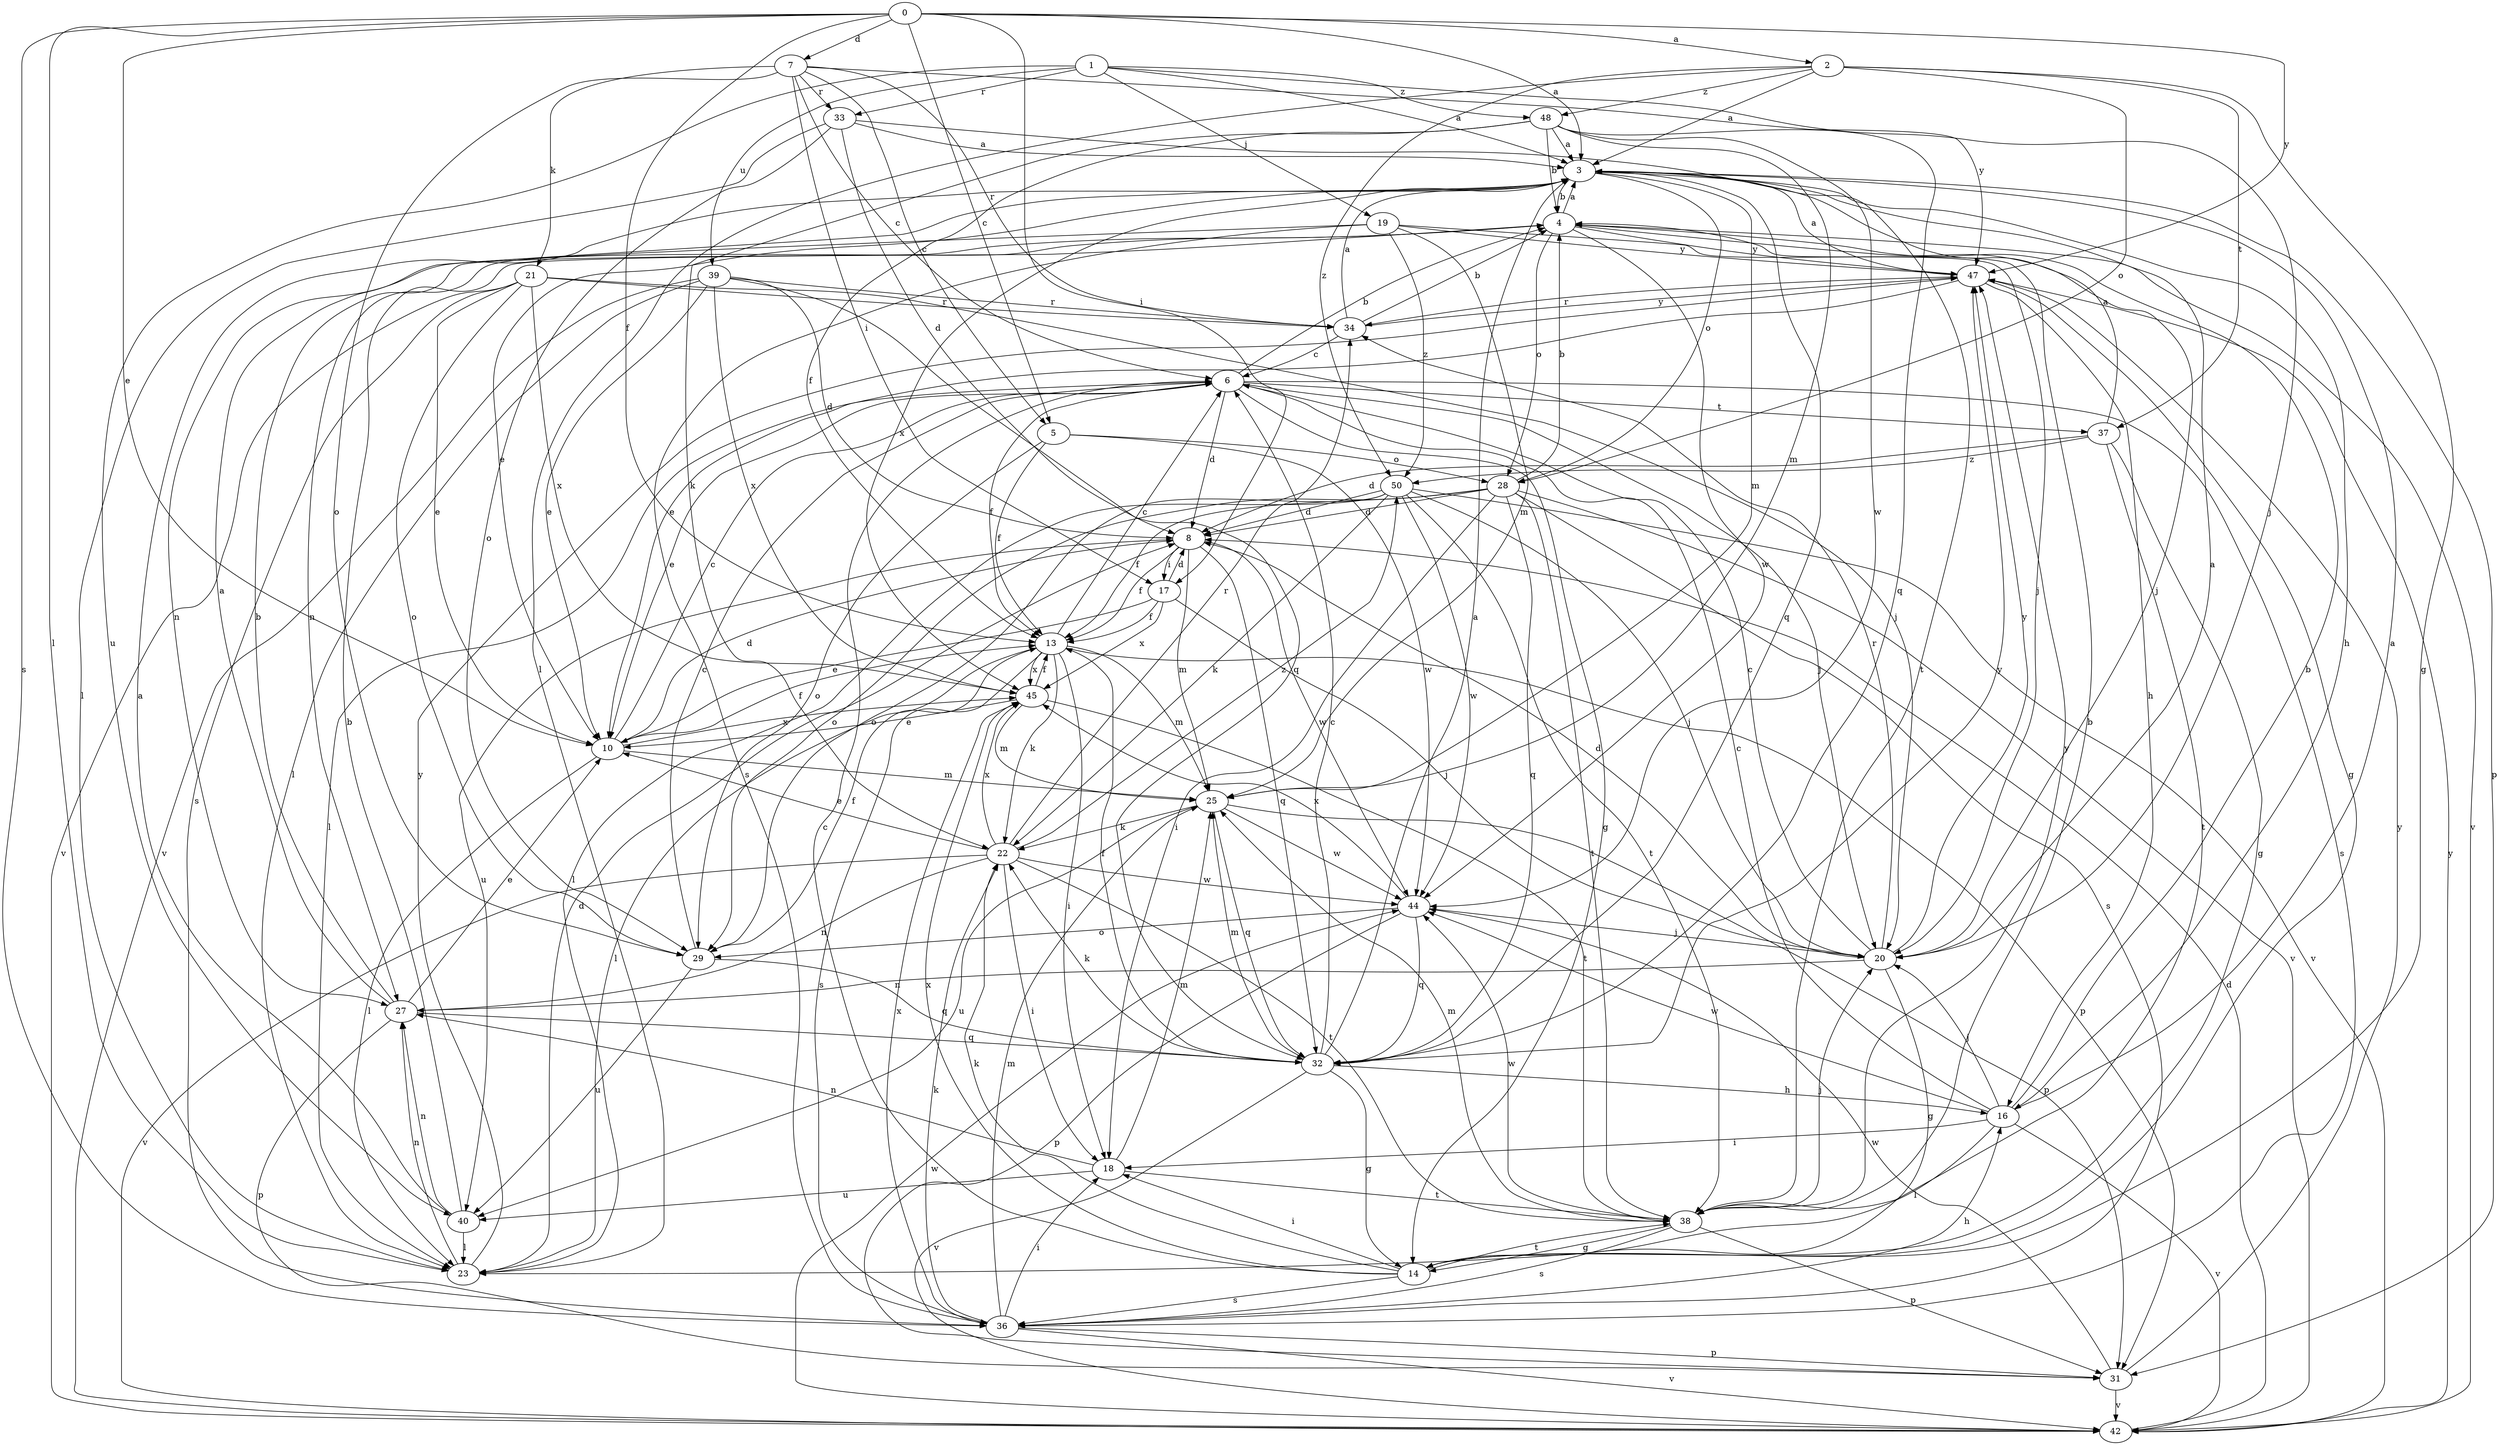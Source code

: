 strict digraph  {
0;
1;
2;
3;
4;
5;
6;
7;
8;
10;
13;
14;
16;
17;
18;
19;
20;
21;
22;
23;
25;
27;
28;
29;
31;
32;
33;
34;
36;
37;
38;
39;
40;
42;
44;
45;
47;
48;
50;
0 -> 2  [label=a];
0 -> 3  [label=a];
0 -> 5  [label=c];
0 -> 7  [label=d];
0 -> 10  [label=e];
0 -> 13  [label=f];
0 -> 17  [label=i];
0 -> 23  [label=l];
0 -> 36  [label=s];
0 -> 47  [label=y];
1 -> 3  [label=a];
1 -> 19  [label=j];
1 -> 20  [label=j];
1 -> 33  [label=r];
1 -> 39  [label=u];
1 -> 40  [label=u];
1 -> 48  [label=z];
2 -> 3  [label=a];
2 -> 14  [label=g];
2 -> 23  [label=l];
2 -> 28  [label=o];
2 -> 37  [label=t];
2 -> 48  [label=z];
2 -> 50  [label=z];
3 -> 4  [label=b];
3 -> 10  [label=e];
3 -> 16  [label=h];
3 -> 25  [label=m];
3 -> 28  [label=o];
3 -> 31  [label=p];
3 -> 32  [label=q];
3 -> 45  [label=x];
4 -> 3  [label=a];
4 -> 20  [label=j];
4 -> 27  [label=n];
4 -> 28  [label=o];
4 -> 42  [label=v];
4 -> 44  [label=w];
4 -> 47  [label=y];
5 -> 13  [label=f];
5 -> 28  [label=o];
5 -> 29  [label=o];
5 -> 44  [label=w];
6 -> 4  [label=b];
6 -> 8  [label=d];
6 -> 10  [label=e];
6 -> 13  [label=f];
6 -> 14  [label=g];
6 -> 20  [label=j];
6 -> 23  [label=l];
6 -> 36  [label=s];
6 -> 37  [label=t];
7 -> 5  [label=c];
7 -> 6  [label=c];
7 -> 17  [label=i];
7 -> 21  [label=k];
7 -> 29  [label=o];
7 -> 33  [label=r];
7 -> 34  [label=r];
7 -> 47  [label=y];
8 -> 13  [label=f];
8 -> 17  [label=i];
8 -> 25  [label=m];
8 -> 32  [label=q];
8 -> 40  [label=u];
8 -> 44  [label=w];
10 -> 6  [label=c];
10 -> 8  [label=d];
10 -> 13  [label=f];
10 -> 23  [label=l];
10 -> 25  [label=m];
10 -> 45  [label=x];
13 -> 6  [label=c];
13 -> 18  [label=i];
13 -> 22  [label=k];
13 -> 23  [label=l];
13 -> 25  [label=m];
13 -> 31  [label=p];
13 -> 36  [label=s];
13 -> 45  [label=x];
14 -> 6  [label=c];
14 -> 18  [label=i];
14 -> 22  [label=k];
14 -> 36  [label=s];
14 -> 38  [label=t];
14 -> 45  [label=x];
16 -> 3  [label=a];
16 -> 4  [label=b];
16 -> 6  [label=c];
16 -> 18  [label=i];
16 -> 20  [label=j];
16 -> 23  [label=l];
16 -> 42  [label=v];
16 -> 44  [label=w];
17 -> 8  [label=d];
17 -> 10  [label=e];
17 -> 13  [label=f];
17 -> 20  [label=j];
17 -> 45  [label=x];
18 -> 25  [label=m];
18 -> 27  [label=n];
18 -> 38  [label=t];
18 -> 40  [label=u];
19 -> 20  [label=j];
19 -> 25  [label=m];
19 -> 27  [label=n];
19 -> 36  [label=s];
19 -> 47  [label=y];
19 -> 50  [label=z];
20 -> 3  [label=a];
20 -> 6  [label=c];
20 -> 8  [label=d];
20 -> 14  [label=g];
20 -> 27  [label=n];
20 -> 34  [label=r];
20 -> 47  [label=y];
21 -> 10  [label=e];
21 -> 20  [label=j];
21 -> 29  [label=o];
21 -> 34  [label=r];
21 -> 36  [label=s];
21 -> 42  [label=v];
21 -> 45  [label=x];
22 -> 10  [label=e];
22 -> 18  [label=i];
22 -> 27  [label=n];
22 -> 34  [label=r];
22 -> 38  [label=t];
22 -> 42  [label=v];
22 -> 44  [label=w];
22 -> 45  [label=x];
22 -> 50  [label=z];
23 -> 8  [label=d];
23 -> 27  [label=n];
23 -> 47  [label=y];
25 -> 22  [label=k];
25 -> 31  [label=p];
25 -> 32  [label=q];
25 -> 40  [label=u];
25 -> 44  [label=w];
27 -> 3  [label=a];
27 -> 4  [label=b];
27 -> 10  [label=e];
27 -> 31  [label=p];
27 -> 32  [label=q];
28 -> 4  [label=b];
28 -> 8  [label=d];
28 -> 13  [label=f];
28 -> 18  [label=i];
28 -> 29  [label=o];
28 -> 32  [label=q];
28 -> 36  [label=s];
28 -> 38  [label=t];
28 -> 42  [label=v];
29 -> 6  [label=c];
29 -> 13  [label=f];
29 -> 32  [label=q];
29 -> 40  [label=u];
31 -> 42  [label=v];
31 -> 44  [label=w];
31 -> 47  [label=y];
32 -> 3  [label=a];
32 -> 6  [label=c];
32 -> 13  [label=f];
32 -> 14  [label=g];
32 -> 16  [label=h];
32 -> 22  [label=k];
32 -> 25  [label=m];
32 -> 42  [label=v];
32 -> 47  [label=y];
33 -> 3  [label=a];
33 -> 8  [label=d];
33 -> 23  [label=l];
33 -> 29  [label=o];
33 -> 38  [label=t];
34 -> 3  [label=a];
34 -> 4  [label=b];
34 -> 6  [label=c];
34 -> 47  [label=y];
36 -> 16  [label=h];
36 -> 18  [label=i];
36 -> 22  [label=k];
36 -> 25  [label=m];
36 -> 31  [label=p];
36 -> 42  [label=v];
36 -> 45  [label=x];
37 -> 3  [label=a];
37 -> 8  [label=d];
37 -> 14  [label=g];
37 -> 38  [label=t];
37 -> 50  [label=z];
38 -> 4  [label=b];
38 -> 14  [label=g];
38 -> 20  [label=j];
38 -> 25  [label=m];
38 -> 31  [label=p];
38 -> 36  [label=s];
38 -> 44  [label=w];
38 -> 47  [label=y];
39 -> 8  [label=d];
39 -> 10  [label=e];
39 -> 23  [label=l];
39 -> 32  [label=q];
39 -> 34  [label=r];
39 -> 42  [label=v];
39 -> 45  [label=x];
40 -> 3  [label=a];
40 -> 4  [label=b];
40 -> 23  [label=l];
40 -> 27  [label=n];
42 -> 8  [label=d];
42 -> 44  [label=w];
42 -> 47  [label=y];
44 -> 20  [label=j];
44 -> 29  [label=o];
44 -> 31  [label=p];
44 -> 32  [label=q];
44 -> 45  [label=x];
45 -> 10  [label=e];
45 -> 13  [label=f];
45 -> 25  [label=m];
45 -> 38  [label=t];
47 -> 3  [label=a];
47 -> 10  [label=e];
47 -> 14  [label=g];
47 -> 16  [label=h];
47 -> 34  [label=r];
48 -> 3  [label=a];
48 -> 4  [label=b];
48 -> 13  [label=f];
48 -> 22  [label=k];
48 -> 25  [label=m];
48 -> 32  [label=q];
48 -> 44  [label=w];
50 -> 8  [label=d];
50 -> 20  [label=j];
50 -> 22  [label=k];
50 -> 23  [label=l];
50 -> 29  [label=o];
50 -> 38  [label=t];
50 -> 42  [label=v];
50 -> 44  [label=w];
}
